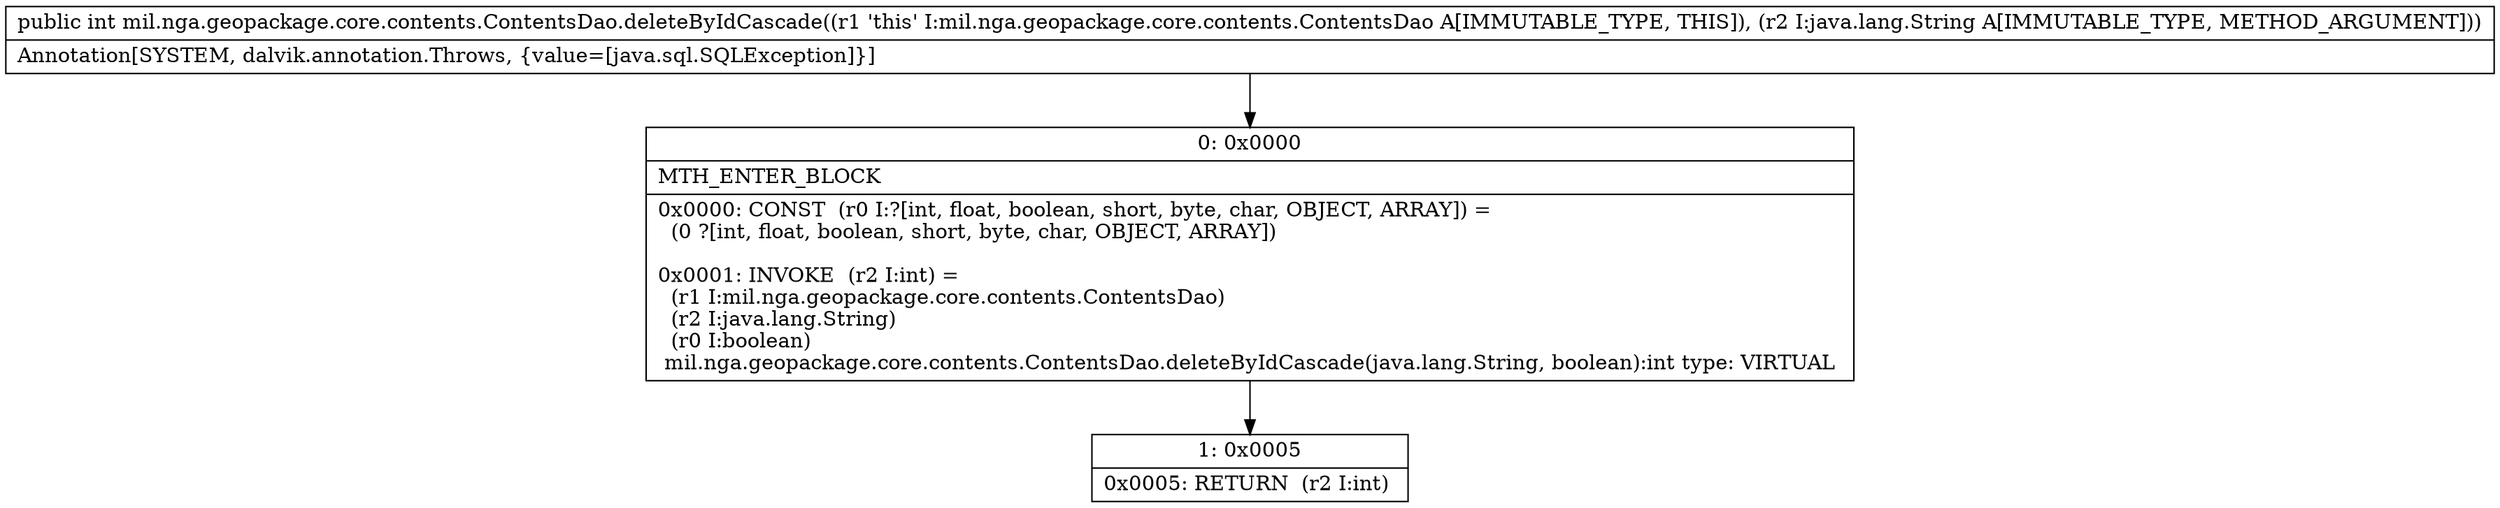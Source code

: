 digraph "CFG formil.nga.geopackage.core.contents.ContentsDao.deleteByIdCascade(Ljava\/lang\/String;)I" {
Node_0 [shape=record,label="{0\:\ 0x0000|MTH_ENTER_BLOCK\l|0x0000: CONST  (r0 I:?[int, float, boolean, short, byte, char, OBJECT, ARRAY]) = \l  (0 ?[int, float, boolean, short, byte, char, OBJECT, ARRAY])\l \l0x0001: INVOKE  (r2 I:int) = \l  (r1 I:mil.nga.geopackage.core.contents.ContentsDao)\l  (r2 I:java.lang.String)\l  (r0 I:boolean)\l mil.nga.geopackage.core.contents.ContentsDao.deleteByIdCascade(java.lang.String, boolean):int type: VIRTUAL \l}"];
Node_1 [shape=record,label="{1\:\ 0x0005|0x0005: RETURN  (r2 I:int) \l}"];
MethodNode[shape=record,label="{public int mil.nga.geopackage.core.contents.ContentsDao.deleteByIdCascade((r1 'this' I:mil.nga.geopackage.core.contents.ContentsDao A[IMMUTABLE_TYPE, THIS]), (r2 I:java.lang.String A[IMMUTABLE_TYPE, METHOD_ARGUMENT]))  | Annotation[SYSTEM, dalvik.annotation.Throws, \{value=[java.sql.SQLException]\}]\l}"];
MethodNode -> Node_0;
Node_0 -> Node_1;
}

